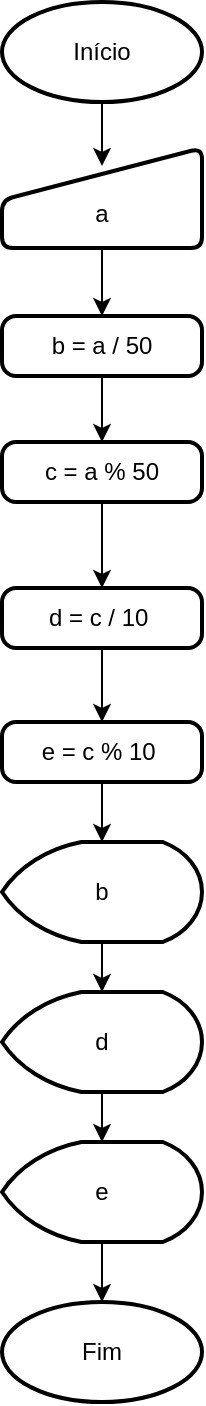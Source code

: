 <mxfile version="21.2.1" type="github">
  <diagram name="Page-1" id="ECgUo6CLQpgbMDaJvnzH">
    <mxGraphModel dx="1434" dy="802" grid="1" gridSize="10" guides="1" tooltips="1" connect="1" arrows="1" fold="1" page="1" pageScale="1" pageWidth="850" pageHeight="1100" math="0" shadow="0">
      <root>
        <mxCell id="0" />
        <mxCell id="1" parent="0" />
        <mxCell id="LOxhdGl4WK0Wm41TeiTQ-5" style="edgeStyle=orthogonalEdgeStyle;rounded=0;orthogonalLoop=1;jettySize=auto;html=1;entryX=0.5;entryY=0;entryDx=0;entryDy=0;" edge="1" parent="1" source="olMC1NpqKSVgiEKSMfzt-2" target="olMC1NpqKSVgiEKSMfzt-5">
          <mxGeometry relative="1" as="geometry" />
        </mxCell>
        <mxCell id="olMC1NpqKSVgiEKSMfzt-2" value="&lt;br&gt;a" style="html=1;strokeWidth=2;shape=manualInput;whiteSpace=wrap;rounded=1;size=26;arcSize=11;flipH=0;flipV=0;" parent="1" vertex="1">
          <mxGeometry x="345" y="103" width="100" height="50" as="geometry" />
        </mxCell>
        <mxCell id="LOxhdGl4WK0Wm41TeiTQ-8" style="edgeStyle=orthogonalEdgeStyle;rounded=0;orthogonalLoop=1;jettySize=auto;html=1;entryX=0.5;entryY=0;entryDx=0;entryDy=0;" edge="1" parent="1" source="olMC1NpqKSVgiEKSMfzt-5" target="olMC1NpqKSVgiEKSMfzt-10">
          <mxGeometry relative="1" as="geometry">
            <mxPoint x="395" y="243" as="targetPoint" />
          </mxGeometry>
        </mxCell>
        <mxCell id="olMC1NpqKSVgiEKSMfzt-5" value="b = a / 50" style="rounded=1;whiteSpace=wrap;html=1;absoluteArcSize=1;arcSize=14;strokeWidth=2;flipH=0;flipV=0;" parent="1" vertex="1">
          <mxGeometry x="345" y="187" width="100" height="30" as="geometry" />
        </mxCell>
        <mxCell id="LOxhdGl4WK0Wm41TeiTQ-1" style="edgeStyle=orthogonalEdgeStyle;rounded=0;orthogonalLoop=1;jettySize=auto;html=1;entryX=0.5;entryY=0.18;entryDx=0;entryDy=0;entryPerimeter=0;" edge="1" parent="1" source="olMC1NpqKSVgiEKSMfzt-6" target="olMC1NpqKSVgiEKSMfzt-2">
          <mxGeometry relative="1" as="geometry" />
        </mxCell>
        <mxCell id="olMC1NpqKSVgiEKSMfzt-6" value="Início" style="strokeWidth=2;html=1;shape=mxgraph.flowchart.start_1;whiteSpace=wrap;flipH=0;flipV=0;" parent="1" vertex="1">
          <mxGeometry x="345" y="30" width="100" height="50" as="geometry" />
        </mxCell>
        <mxCell id="LOxhdGl4WK0Wm41TeiTQ-12" style="edgeStyle=orthogonalEdgeStyle;rounded=0;orthogonalLoop=1;jettySize=auto;html=1;entryX=0.5;entryY=0;entryDx=0;entryDy=0;entryPerimeter=0;" edge="1" parent="1" source="olMC1NpqKSVgiEKSMfzt-8" target="olMC1NpqKSVgiEKSMfzt-9">
          <mxGeometry relative="1" as="geometry" />
        </mxCell>
        <mxCell id="olMC1NpqKSVgiEKSMfzt-8" value="b" style="strokeWidth=2;html=1;shape=mxgraph.flowchart.display;whiteSpace=wrap;flipH=0;flipV=0;" parent="1" vertex="1">
          <mxGeometry x="345" y="450" width="100" height="50" as="geometry" />
        </mxCell>
        <mxCell id="LOxhdGl4WK0Wm41TeiTQ-13" style="edgeStyle=orthogonalEdgeStyle;rounded=0;orthogonalLoop=1;jettySize=auto;html=1;entryX=0.5;entryY=0;entryDx=0;entryDy=0;entryPerimeter=0;" edge="1" parent="1" source="olMC1NpqKSVgiEKSMfzt-9" target="olMC1NpqKSVgiEKSMfzt-12">
          <mxGeometry relative="1" as="geometry" />
        </mxCell>
        <mxCell id="olMC1NpqKSVgiEKSMfzt-9" value="d" style="strokeWidth=2;html=1;shape=mxgraph.flowchart.display;whiteSpace=wrap;flipH=0;flipV=0;" parent="1" vertex="1">
          <mxGeometry x="345" y="525" width="100" height="50" as="geometry" />
        </mxCell>
        <mxCell id="LOxhdGl4WK0Wm41TeiTQ-9" style="edgeStyle=orthogonalEdgeStyle;rounded=0;orthogonalLoop=1;jettySize=auto;html=1;entryX=0.5;entryY=0;entryDx=0;entryDy=0;" edge="1" parent="1" source="olMC1NpqKSVgiEKSMfzt-10" target="olMC1NpqKSVgiEKSMfzt-11">
          <mxGeometry relative="1" as="geometry" />
        </mxCell>
        <mxCell id="olMC1NpqKSVgiEKSMfzt-10" value="c = a % 50" style="rounded=1;whiteSpace=wrap;html=1;absoluteArcSize=1;arcSize=14;strokeWidth=2;flipH=0;flipV=0;" parent="1" vertex="1">
          <mxGeometry x="345" y="250" width="100" height="30" as="geometry" />
        </mxCell>
        <mxCell id="LOxhdGl4WK0Wm41TeiTQ-10" style="edgeStyle=orthogonalEdgeStyle;rounded=0;orthogonalLoop=1;jettySize=auto;html=1;" edge="1" parent="1" source="olMC1NpqKSVgiEKSMfzt-11" target="olMC1NpqKSVgiEKSMfzt-15">
          <mxGeometry relative="1" as="geometry" />
        </mxCell>
        <mxCell id="olMC1NpqKSVgiEKSMfzt-11" value="d = c / 10&amp;nbsp;" style="rounded=1;whiteSpace=wrap;html=1;absoluteArcSize=1;arcSize=14;strokeWidth=2;flipH=0;flipV=0;" parent="1" vertex="1">
          <mxGeometry x="345" y="323" width="100" height="30" as="geometry" />
        </mxCell>
        <mxCell id="LOxhdGl4WK0Wm41TeiTQ-14" style="edgeStyle=orthogonalEdgeStyle;rounded=0;orthogonalLoop=1;jettySize=auto;html=1;entryX=0.5;entryY=0;entryDx=0;entryDy=0;entryPerimeter=0;" edge="1" parent="1" source="olMC1NpqKSVgiEKSMfzt-12" target="olMC1NpqKSVgiEKSMfzt-13">
          <mxGeometry relative="1" as="geometry" />
        </mxCell>
        <mxCell id="olMC1NpqKSVgiEKSMfzt-12" value="e" style="strokeWidth=2;html=1;shape=mxgraph.flowchart.display;whiteSpace=wrap;flipH=0;flipV=0;" parent="1" vertex="1">
          <mxGeometry x="345" y="600" width="100" height="50" as="geometry" />
        </mxCell>
        <mxCell id="olMC1NpqKSVgiEKSMfzt-13" value="Fim" style="strokeWidth=2;html=1;shape=mxgraph.flowchart.start_1;whiteSpace=wrap;flipH=0;flipV=0;" parent="1" vertex="1">
          <mxGeometry x="345" y="680" width="100" height="50" as="geometry" />
        </mxCell>
        <mxCell id="LOxhdGl4WK0Wm41TeiTQ-11" style="edgeStyle=orthogonalEdgeStyle;rounded=0;orthogonalLoop=1;jettySize=auto;html=1;entryX=0.5;entryY=0;entryDx=0;entryDy=0;entryPerimeter=0;" edge="1" parent="1" source="olMC1NpqKSVgiEKSMfzt-15" target="olMC1NpqKSVgiEKSMfzt-8">
          <mxGeometry relative="1" as="geometry" />
        </mxCell>
        <mxCell id="olMC1NpqKSVgiEKSMfzt-15" value="e = c % 10&amp;nbsp;" style="rounded=1;whiteSpace=wrap;html=1;absoluteArcSize=1;arcSize=14;strokeWidth=2;flipH=0;flipV=0;" parent="1" vertex="1">
          <mxGeometry x="345" y="390" width="100" height="30" as="geometry" />
        </mxCell>
      </root>
    </mxGraphModel>
  </diagram>
</mxfile>
